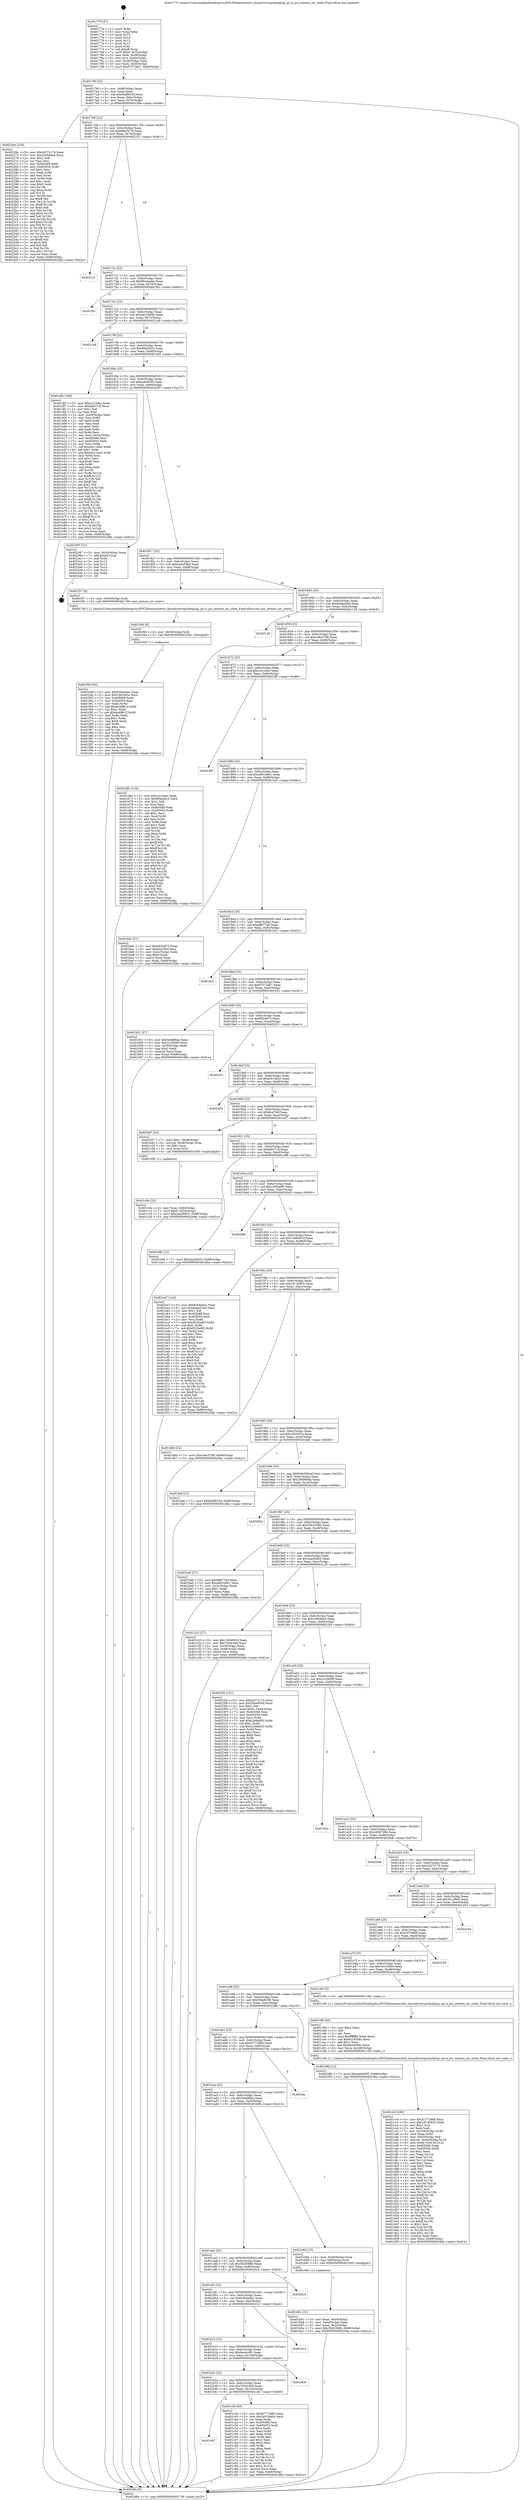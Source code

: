 digraph "0x401770" {
  label = "0x401770 (/mnt/c/Users/mathe/Desktop/tcc/POCII/binaries/extr_linuxdriverspcihotplug..pci.h_pci_restore_iov_state_Final-ollvm.out::main(0))"
  labelloc = "t"
  node[shape=record]

  Entry [label="",width=0.3,height=0.3,shape=circle,fillcolor=black,style=filled]
  "0x40179f" [label="{
     0x40179f [23]\l
     | [instrs]\l
     &nbsp;&nbsp;0x40179f \<+3\>: mov -0x68(%rbp),%eax\l
     &nbsp;&nbsp;0x4017a2 \<+2\>: mov %eax,%ecx\l
     &nbsp;&nbsp;0x4017a4 \<+6\>: sub $0x84df6334,%ecx\l
     &nbsp;&nbsp;0x4017aa \<+3\>: mov %eax,-0x6c(%rbp)\l
     &nbsp;&nbsp;0x4017ad \<+3\>: mov %ecx,-0x70(%rbp)\l
     &nbsp;&nbsp;0x4017b0 \<+6\>: je 000000000040226e \<main+0xafe\>\l
  }"]
  "0x40226e" [label="{
     0x40226e [134]\l
     | [instrs]\l
     &nbsp;&nbsp;0x40226e \<+5\>: mov $0x2e572174,%eax\l
     &nbsp;&nbsp;0x402273 \<+5\>: mov $0x2c05dda4,%ecx\l
     &nbsp;&nbsp;0x402278 \<+2\>: mov $0x1,%dl\l
     &nbsp;&nbsp;0x40227a \<+2\>: xor %esi,%esi\l
     &nbsp;&nbsp;0x40227c \<+7\>: mov 0x405068,%edi\l
     &nbsp;&nbsp;0x402283 \<+8\>: mov 0x405054,%r8d\l
     &nbsp;&nbsp;0x40228b \<+3\>: sub $0x1,%esi\l
     &nbsp;&nbsp;0x40228e \<+3\>: mov %edi,%r9d\l
     &nbsp;&nbsp;0x402291 \<+3\>: add %esi,%r9d\l
     &nbsp;&nbsp;0x402294 \<+4\>: imul %r9d,%edi\l
     &nbsp;&nbsp;0x402298 \<+3\>: and $0x1,%edi\l
     &nbsp;&nbsp;0x40229b \<+3\>: cmp $0x0,%edi\l
     &nbsp;&nbsp;0x40229e \<+4\>: sete %r10b\l
     &nbsp;&nbsp;0x4022a2 \<+4\>: cmp $0xa,%r8d\l
     &nbsp;&nbsp;0x4022a6 \<+4\>: setl %r11b\l
     &nbsp;&nbsp;0x4022aa \<+3\>: mov %r10b,%bl\l
     &nbsp;&nbsp;0x4022ad \<+3\>: xor $0xff,%bl\l
     &nbsp;&nbsp;0x4022b0 \<+3\>: mov %r11b,%r14b\l
     &nbsp;&nbsp;0x4022b3 \<+4\>: xor $0xff,%r14b\l
     &nbsp;&nbsp;0x4022b7 \<+3\>: xor $0x0,%dl\l
     &nbsp;&nbsp;0x4022ba \<+3\>: mov %bl,%r15b\l
     &nbsp;&nbsp;0x4022bd \<+4\>: and $0x0,%r15b\l
     &nbsp;&nbsp;0x4022c1 \<+3\>: and %dl,%r10b\l
     &nbsp;&nbsp;0x4022c4 \<+3\>: mov %r14b,%r12b\l
     &nbsp;&nbsp;0x4022c7 \<+4\>: and $0x0,%r12b\l
     &nbsp;&nbsp;0x4022cb \<+3\>: and %dl,%r11b\l
     &nbsp;&nbsp;0x4022ce \<+3\>: or %r10b,%r15b\l
     &nbsp;&nbsp;0x4022d1 \<+3\>: or %r11b,%r12b\l
     &nbsp;&nbsp;0x4022d4 \<+3\>: xor %r12b,%r15b\l
     &nbsp;&nbsp;0x4022d7 \<+3\>: or %r14b,%bl\l
     &nbsp;&nbsp;0x4022da \<+3\>: xor $0xff,%bl\l
     &nbsp;&nbsp;0x4022dd \<+3\>: or $0x0,%dl\l
     &nbsp;&nbsp;0x4022e0 \<+2\>: and %dl,%bl\l
     &nbsp;&nbsp;0x4022e2 \<+3\>: or %bl,%r15b\l
     &nbsp;&nbsp;0x4022e5 \<+4\>: test $0x1,%r15b\l
     &nbsp;&nbsp;0x4022e9 \<+3\>: cmovne %ecx,%eax\l
     &nbsp;&nbsp;0x4022ec \<+3\>: mov %eax,-0x68(%rbp)\l
     &nbsp;&nbsp;0x4022ef \<+5\>: jmp 000000000040248a \<main+0xd1a\>\l
  }"]
  "0x4017b6" [label="{
     0x4017b6 [22]\l
     | [instrs]\l
     &nbsp;&nbsp;0x4017b6 \<+5\>: jmp 00000000004017bb \<main+0x4b\>\l
     &nbsp;&nbsp;0x4017bb \<+3\>: mov -0x6c(%rbp),%eax\l
     &nbsp;&nbsp;0x4017be \<+5\>: sub $0x88ac5c78,%eax\l
     &nbsp;&nbsp;0x4017c3 \<+3\>: mov %eax,-0x74(%rbp)\l
     &nbsp;&nbsp;0x4017c6 \<+6\>: je 0000000000402151 \<main+0x9e1\>\l
  }"]
  Exit [label="",width=0.3,height=0.3,shape=circle,fillcolor=black,style=filled,peripheries=2]
  "0x402151" [label="{
     0x402151\l
  }", style=dashed]
  "0x4017cc" [label="{
     0x4017cc [22]\l
     | [instrs]\l
     &nbsp;&nbsp;0x4017cc \<+5\>: jmp 00000000004017d1 \<main+0x61\>\l
     &nbsp;&nbsp;0x4017d1 \<+3\>: mov -0x6c(%rbp),%eax\l
     &nbsp;&nbsp;0x4017d4 \<+5\>: sub $0x8bedae6a,%eax\l
     &nbsp;&nbsp;0x4017d9 \<+3\>: mov %eax,-0x78(%rbp)\l
     &nbsp;&nbsp;0x4017dc \<+6\>: je 0000000000401fb2 \<main+0x842\>\l
  }"]
  "0x401f49" [label="{
     0x401f49 [93]\l
     | [instrs]\l
     &nbsp;&nbsp;0x401f49 \<+5\>: mov $0x6364e4a2,%eax\l
     &nbsp;&nbsp;0x401f4e \<+5\>: mov $0x1f45302e,%ecx\l
     &nbsp;&nbsp;0x401f53 \<+7\>: mov 0x405068,%edx\l
     &nbsp;&nbsp;0x401f5a \<+7\>: mov 0x405054,%esi\l
     &nbsp;&nbsp;0x401f61 \<+3\>: mov %edx,%r8d\l
     &nbsp;&nbsp;0x401f64 \<+7\>: add $0x6cdfd61f,%r8d\l
     &nbsp;&nbsp;0x401f6b \<+4\>: sub $0x1,%r8d\l
     &nbsp;&nbsp;0x401f6f \<+7\>: sub $0x6cdfd61f,%r8d\l
     &nbsp;&nbsp;0x401f76 \<+4\>: imul %r8d,%edx\l
     &nbsp;&nbsp;0x401f7a \<+3\>: and $0x1,%edx\l
     &nbsp;&nbsp;0x401f7d \<+3\>: cmp $0x0,%edx\l
     &nbsp;&nbsp;0x401f80 \<+4\>: sete %r9b\l
     &nbsp;&nbsp;0x401f84 \<+3\>: cmp $0xa,%esi\l
     &nbsp;&nbsp;0x401f87 \<+4\>: setl %r10b\l
     &nbsp;&nbsp;0x401f8b \<+3\>: mov %r9b,%r11b\l
     &nbsp;&nbsp;0x401f8e \<+3\>: and %r10b,%r11b\l
     &nbsp;&nbsp;0x401f91 \<+3\>: xor %r10b,%r9b\l
     &nbsp;&nbsp;0x401f94 \<+3\>: or %r9b,%r11b\l
     &nbsp;&nbsp;0x401f97 \<+4\>: test $0x1,%r11b\l
     &nbsp;&nbsp;0x401f9b \<+3\>: cmovne %ecx,%eax\l
     &nbsp;&nbsp;0x401f9e \<+3\>: mov %eax,-0x68(%rbp)\l
     &nbsp;&nbsp;0x401fa1 \<+5\>: jmp 000000000040248a \<main+0xd1a\>\l
  }"]
  "0x401fb2" [label="{
     0x401fb2\l
  }", style=dashed]
  "0x4017e2" [label="{
     0x4017e2 [22]\l
     | [instrs]\l
     &nbsp;&nbsp;0x4017e2 \<+5\>: jmp 00000000004017e7 \<main+0x77\>\l
     &nbsp;&nbsp;0x4017e7 \<+3\>: mov -0x6c(%rbp),%eax\l
     &nbsp;&nbsp;0x4017ea \<+5\>: sub $0x94234490,%eax\l
     &nbsp;&nbsp;0x4017ef \<+3\>: mov %eax,-0x7c(%rbp)\l
     &nbsp;&nbsp;0x4017f2 \<+6\>: je 00000000004021a9 \<main+0xa39\>\l
  }"]
  "0x401f40" [label="{
     0x401f40 [9]\l
     | [instrs]\l
     &nbsp;&nbsp;0x401f40 \<+4\>: mov -0x50(%rbp),%rdi\l
     &nbsp;&nbsp;0x401f44 \<+5\>: call 0000000000401030 \<free@plt\>\l
     | [calls]\l
     &nbsp;&nbsp;0x401030 \{1\} (unknown)\l
  }"]
  "0x4021a9" [label="{
     0x4021a9\l
  }", style=dashed]
  "0x4017f8" [label="{
     0x4017f8 [22]\l
     | [instrs]\l
     &nbsp;&nbsp;0x4017f8 \<+5\>: jmp 00000000004017fd \<main+0x8d\>\l
     &nbsp;&nbsp;0x4017fd \<+3\>: mov -0x6c(%rbp),%eax\l
     &nbsp;&nbsp;0x401800 \<+5\>: sub $0x9f4e2b22,%eax\l
     &nbsp;&nbsp;0x401805 \<+3\>: mov %eax,-0x80(%rbp)\l
     &nbsp;&nbsp;0x401808 \<+6\>: je 0000000000401df2 \<main+0x682\>\l
  }"]
  "0x401cc0" [label="{
     0x401cc0 [160]\l
     | [instrs]\l
     &nbsp;&nbsp;0x401cc0 \<+5\>: mov $0x5c771866,%ecx\l
     &nbsp;&nbsp;0x401cc5 \<+5\>: mov $0x18136925,%edx\l
     &nbsp;&nbsp;0x401cca \<+3\>: mov $0x1,%sil\l
     &nbsp;&nbsp;0x401ccd \<+2\>: xor %edi,%edi\l
     &nbsp;&nbsp;0x401ccf \<+7\>: mov -0x108(%rbp),%r8d\l
     &nbsp;&nbsp;0x401cd6 \<+4\>: imul %eax,%r8d\l
     &nbsp;&nbsp;0x401cda \<+4\>: mov -0x50(%rbp),%r9\l
     &nbsp;&nbsp;0x401cde \<+4\>: movslq -0x54(%rbp),%r10\l
     &nbsp;&nbsp;0x401ce2 \<+4\>: mov %r8d,(%r9,%r10,4)\l
     &nbsp;&nbsp;0x401ce6 \<+7\>: mov 0x405068,%eax\l
     &nbsp;&nbsp;0x401ced \<+8\>: mov 0x405054,%r8d\l
     &nbsp;&nbsp;0x401cf5 \<+3\>: sub $0x1,%edi\l
     &nbsp;&nbsp;0x401cf8 \<+3\>: mov %eax,%r11d\l
     &nbsp;&nbsp;0x401cfb \<+3\>: add %edi,%r11d\l
     &nbsp;&nbsp;0x401cfe \<+4\>: imul %r11d,%eax\l
     &nbsp;&nbsp;0x401d02 \<+3\>: and $0x1,%eax\l
     &nbsp;&nbsp;0x401d05 \<+3\>: cmp $0x0,%eax\l
     &nbsp;&nbsp;0x401d08 \<+3\>: sete %bl\l
     &nbsp;&nbsp;0x401d0b \<+4\>: cmp $0xa,%r8d\l
     &nbsp;&nbsp;0x401d0f \<+4\>: setl %r14b\l
     &nbsp;&nbsp;0x401d13 \<+3\>: mov %bl,%r15b\l
     &nbsp;&nbsp;0x401d16 \<+4\>: xor $0xff,%r15b\l
     &nbsp;&nbsp;0x401d1a \<+3\>: mov %r14b,%r12b\l
     &nbsp;&nbsp;0x401d1d \<+4\>: xor $0xff,%r12b\l
     &nbsp;&nbsp;0x401d21 \<+4\>: xor $0x1,%sil\l
     &nbsp;&nbsp;0x401d25 \<+3\>: mov %r15b,%r13b\l
     &nbsp;&nbsp;0x401d28 \<+4\>: and $0xff,%r13b\l
     &nbsp;&nbsp;0x401d2c \<+3\>: and %sil,%bl\l
     &nbsp;&nbsp;0x401d2f \<+3\>: mov %r12b,%al\l
     &nbsp;&nbsp;0x401d32 \<+2\>: and $0xff,%al\l
     &nbsp;&nbsp;0x401d34 \<+3\>: and %sil,%r14b\l
     &nbsp;&nbsp;0x401d37 \<+3\>: or %bl,%r13b\l
     &nbsp;&nbsp;0x401d3a \<+3\>: or %r14b,%al\l
     &nbsp;&nbsp;0x401d3d \<+3\>: xor %al,%r13b\l
     &nbsp;&nbsp;0x401d40 \<+3\>: or %r12b,%r15b\l
     &nbsp;&nbsp;0x401d43 \<+4\>: xor $0xff,%r15b\l
     &nbsp;&nbsp;0x401d47 \<+4\>: or $0x1,%sil\l
     &nbsp;&nbsp;0x401d4b \<+3\>: and %sil,%r15b\l
     &nbsp;&nbsp;0x401d4e \<+3\>: or %r15b,%r13b\l
     &nbsp;&nbsp;0x401d51 \<+4\>: test $0x1,%r13b\l
     &nbsp;&nbsp;0x401d55 \<+3\>: cmovne %edx,%ecx\l
     &nbsp;&nbsp;0x401d58 \<+3\>: mov %ecx,-0x68(%rbp)\l
     &nbsp;&nbsp;0x401d5b \<+5\>: jmp 000000000040248a \<main+0xd1a\>\l
  }"]
  "0x401df2" [label="{
     0x401df2 [169]\l
     | [instrs]\l
     &nbsp;&nbsp;0x401df2 \<+5\>: mov $0xcc21bfec,%eax\l
     &nbsp;&nbsp;0x401df7 \<+5\>: mov $0xfa83718,%ecx\l
     &nbsp;&nbsp;0x401dfc \<+2\>: mov $0x1,%dl\l
     &nbsp;&nbsp;0x401dfe \<+2\>: xor %esi,%esi\l
     &nbsp;&nbsp;0x401e00 \<+3\>: mov -0x54(%rbp),%edi\l
     &nbsp;&nbsp;0x401e03 \<+3\>: mov %esi,%r8d\l
     &nbsp;&nbsp;0x401e06 \<+3\>: sub %edi,%r8d\l
     &nbsp;&nbsp;0x401e09 \<+2\>: mov %esi,%edi\l
     &nbsp;&nbsp;0x401e0b \<+3\>: sub $0x1,%edi\l
     &nbsp;&nbsp;0x401e0e \<+3\>: add %edi,%r8d\l
     &nbsp;&nbsp;0x401e11 \<+3\>: sub %r8d,%esi\l
     &nbsp;&nbsp;0x401e14 \<+3\>: mov %esi,-0x54(%rbp)\l
     &nbsp;&nbsp;0x401e17 \<+7\>: mov 0x405068,%esi\l
     &nbsp;&nbsp;0x401e1e \<+7\>: mov 0x405054,%edi\l
     &nbsp;&nbsp;0x401e25 \<+3\>: mov %esi,%r8d\l
     &nbsp;&nbsp;0x401e28 \<+7\>: sub $0xe0c12ee2,%r8d\l
     &nbsp;&nbsp;0x401e2f \<+4\>: sub $0x1,%r8d\l
     &nbsp;&nbsp;0x401e33 \<+7\>: add $0xe0c12ee2,%r8d\l
     &nbsp;&nbsp;0x401e3a \<+4\>: imul %r8d,%esi\l
     &nbsp;&nbsp;0x401e3e \<+3\>: and $0x1,%esi\l
     &nbsp;&nbsp;0x401e41 \<+3\>: cmp $0x0,%esi\l
     &nbsp;&nbsp;0x401e44 \<+4\>: sete %r9b\l
     &nbsp;&nbsp;0x401e48 \<+3\>: cmp $0xa,%edi\l
     &nbsp;&nbsp;0x401e4b \<+4\>: setl %r10b\l
     &nbsp;&nbsp;0x401e4f \<+3\>: mov %r9b,%r11b\l
     &nbsp;&nbsp;0x401e52 \<+4\>: xor $0xff,%r11b\l
     &nbsp;&nbsp;0x401e56 \<+3\>: mov %r10b,%bl\l
     &nbsp;&nbsp;0x401e59 \<+3\>: xor $0xff,%bl\l
     &nbsp;&nbsp;0x401e5c \<+3\>: xor $0x1,%dl\l
     &nbsp;&nbsp;0x401e5f \<+3\>: mov %r11b,%r14b\l
     &nbsp;&nbsp;0x401e62 \<+4\>: and $0xff,%r14b\l
     &nbsp;&nbsp;0x401e66 \<+3\>: and %dl,%r9b\l
     &nbsp;&nbsp;0x401e69 \<+3\>: mov %bl,%r15b\l
     &nbsp;&nbsp;0x401e6c \<+4\>: and $0xff,%r15b\l
     &nbsp;&nbsp;0x401e70 \<+3\>: and %dl,%r10b\l
     &nbsp;&nbsp;0x401e73 \<+3\>: or %r9b,%r14b\l
     &nbsp;&nbsp;0x401e76 \<+3\>: or %r10b,%r15b\l
     &nbsp;&nbsp;0x401e79 \<+3\>: xor %r15b,%r14b\l
     &nbsp;&nbsp;0x401e7c \<+3\>: or %bl,%r11b\l
     &nbsp;&nbsp;0x401e7f \<+4\>: xor $0xff,%r11b\l
     &nbsp;&nbsp;0x401e83 \<+3\>: or $0x1,%dl\l
     &nbsp;&nbsp;0x401e86 \<+3\>: and %dl,%r11b\l
     &nbsp;&nbsp;0x401e89 \<+3\>: or %r11b,%r14b\l
     &nbsp;&nbsp;0x401e8c \<+4\>: test $0x1,%r14b\l
     &nbsp;&nbsp;0x401e90 \<+3\>: cmovne %ecx,%eax\l
     &nbsp;&nbsp;0x401e93 \<+3\>: mov %eax,-0x68(%rbp)\l
     &nbsp;&nbsp;0x401e96 \<+5\>: jmp 000000000040248a \<main+0xd1a\>\l
  }"]
  "0x40180e" [label="{
     0x40180e [25]\l
     | [instrs]\l
     &nbsp;&nbsp;0x40180e \<+5\>: jmp 0000000000401813 \<main+0xa3\>\l
     &nbsp;&nbsp;0x401813 \<+3\>: mov -0x6c(%rbp),%eax\l
     &nbsp;&nbsp;0x401816 \<+5\>: sub $0xaa6465f5,%eax\l
     &nbsp;&nbsp;0x40181b \<+6\>: mov %eax,-0x84(%rbp)\l
     &nbsp;&nbsp;0x401821 \<+6\>: je 0000000000402397 \<main+0xc27\>\l
  }"]
  "0x401c98" [label="{
     0x401c98 [40]\l
     | [instrs]\l
     &nbsp;&nbsp;0x401c98 \<+5\>: mov $0x2,%ecx\l
     &nbsp;&nbsp;0x401c9d \<+1\>: cltd\l
     &nbsp;&nbsp;0x401c9e \<+2\>: idiv %ecx\l
     &nbsp;&nbsp;0x401ca0 \<+6\>: imul $0xfffffffe,%edx,%ecx\l
     &nbsp;&nbsp;0x401ca6 \<+6\>: sub $0x8c24358c,%ecx\l
     &nbsp;&nbsp;0x401cac \<+3\>: add $0x1,%ecx\l
     &nbsp;&nbsp;0x401caf \<+6\>: add $0x8c24358c,%ecx\l
     &nbsp;&nbsp;0x401cb5 \<+6\>: mov %ecx,-0x108(%rbp)\l
     &nbsp;&nbsp;0x401cbb \<+5\>: call 0000000000401160 \<next_i\>\l
     | [calls]\l
     &nbsp;&nbsp;0x401160 \{1\} (/mnt/c/Users/mathe/Desktop/tcc/POCII/binaries/extr_linuxdriverspcihotplug..pci.h_pci_restore_iov_state_Final-ollvm.out::next_i)\l
  }"]
  "0x402397" [label="{
     0x402397 [21]\l
     | [instrs]\l
     &nbsp;&nbsp;0x402397 \<+3\>: mov -0x34(%rbp),%eax\l
     &nbsp;&nbsp;0x40239a \<+7\>: add $0xe8,%rsp\l
     &nbsp;&nbsp;0x4023a1 \<+1\>: pop %rbx\l
     &nbsp;&nbsp;0x4023a2 \<+2\>: pop %r12\l
     &nbsp;&nbsp;0x4023a4 \<+2\>: pop %r13\l
     &nbsp;&nbsp;0x4023a6 \<+2\>: pop %r14\l
     &nbsp;&nbsp;0x4023a8 \<+2\>: pop %r15\l
     &nbsp;&nbsp;0x4023aa \<+1\>: pop %rbp\l
     &nbsp;&nbsp;0x4023ab \<+1\>: ret\l
  }"]
  "0x401827" [label="{
     0x401827 [25]\l
     | [instrs]\l
     &nbsp;&nbsp;0x401827 \<+5\>: jmp 000000000040182c \<main+0xbc\>\l
     &nbsp;&nbsp;0x40182c \<+3\>: mov -0x6c(%rbp),%eax\l
     &nbsp;&nbsp;0x40182f \<+5\>: sub $0xbada55ed,%eax\l
     &nbsp;&nbsp;0x401834 \<+6\>: mov %eax,-0x88(%rbp)\l
     &nbsp;&nbsp;0x40183a \<+6\>: je 0000000000401f37 \<main+0x7c7\>\l
  }"]
  "0x401b47" [label="{
     0x401b47\l
  }", style=dashed]
  "0x401f37" [label="{
     0x401f37 [9]\l
     | [instrs]\l
     &nbsp;&nbsp;0x401f37 \<+4\>: mov -0x50(%rbp),%rdi\l
     &nbsp;&nbsp;0x401f3b \<+5\>: call 0000000000401760 \<pci_restore_iov_state\>\l
     | [calls]\l
     &nbsp;&nbsp;0x401760 \{1\} (/mnt/c/Users/mathe/Desktop/tcc/POCII/binaries/extr_linuxdriverspcihotplug..pci.h_pci_restore_iov_state_Final-ollvm.out::pci_restore_iov_state)\l
  }"]
  "0x401840" [label="{
     0x401840 [25]\l
     | [instrs]\l
     &nbsp;&nbsp;0x401840 \<+5\>: jmp 0000000000401845 \<main+0xd5\>\l
     &nbsp;&nbsp;0x401845 \<+3\>: mov -0x6c(%rbp),%eax\l
     &nbsp;&nbsp;0x401848 \<+5\>: sub $0xbd9aa348,%eax\l
     &nbsp;&nbsp;0x40184d \<+6\>: mov %eax,-0x8c(%rbp)\l
     &nbsp;&nbsp;0x401853 \<+6\>: je 0000000000402138 \<main+0x9c8\>\l
  }"]
  "0x401c40" [label="{
     0x401c40 [83]\l
     | [instrs]\l
     &nbsp;&nbsp;0x401c40 \<+5\>: mov $0x5c771866,%eax\l
     &nbsp;&nbsp;0x401c45 \<+5\>: mov $0x3e516d04,%ecx\l
     &nbsp;&nbsp;0x401c4a \<+2\>: xor %edx,%edx\l
     &nbsp;&nbsp;0x401c4c \<+7\>: mov 0x405068,%esi\l
     &nbsp;&nbsp;0x401c53 \<+7\>: mov 0x405054,%edi\l
     &nbsp;&nbsp;0x401c5a \<+3\>: sub $0x1,%edx\l
     &nbsp;&nbsp;0x401c5d \<+3\>: mov %esi,%r8d\l
     &nbsp;&nbsp;0x401c60 \<+3\>: add %edx,%r8d\l
     &nbsp;&nbsp;0x401c63 \<+4\>: imul %r8d,%esi\l
     &nbsp;&nbsp;0x401c67 \<+3\>: and $0x1,%esi\l
     &nbsp;&nbsp;0x401c6a \<+3\>: cmp $0x0,%esi\l
     &nbsp;&nbsp;0x401c6d \<+4\>: sete %r9b\l
     &nbsp;&nbsp;0x401c71 \<+3\>: cmp $0xa,%edi\l
     &nbsp;&nbsp;0x401c74 \<+4\>: setl %r10b\l
     &nbsp;&nbsp;0x401c78 \<+3\>: mov %r9b,%r11b\l
     &nbsp;&nbsp;0x401c7b \<+3\>: and %r10b,%r11b\l
     &nbsp;&nbsp;0x401c7e \<+3\>: xor %r10b,%r9b\l
     &nbsp;&nbsp;0x401c81 \<+3\>: or %r9b,%r11b\l
     &nbsp;&nbsp;0x401c84 \<+4\>: test $0x1,%r11b\l
     &nbsp;&nbsp;0x401c88 \<+3\>: cmovne %ecx,%eax\l
     &nbsp;&nbsp;0x401c8b \<+3\>: mov %eax,-0x68(%rbp)\l
     &nbsp;&nbsp;0x401c8e \<+5\>: jmp 000000000040248a \<main+0xd1a\>\l
  }"]
  "0x402138" [label="{
     0x402138\l
  }", style=dashed]
  "0x401859" [label="{
     0x401859 [25]\l
     | [instrs]\l
     &nbsp;&nbsp;0x401859 \<+5\>: jmp 000000000040185e \<main+0xee\>\l
     &nbsp;&nbsp;0x40185e \<+3\>: mov -0x6c(%rbp),%eax\l
     &nbsp;&nbsp;0x401861 \<+5\>: sub $0xc49c379b,%eax\l
     &nbsp;&nbsp;0x401866 \<+6\>: mov %eax,-0x90(%rbp)\l
     &nbsp;&nbsp;0x40186c \<+6\>: je 0000000000401d6c \<main+0x5fc\>\l
  }"]
  "0x401b2e" [label="{
     0x401b2e [25]\l
     | [instrs]\l
     &nbsp;&nbsp;0x401b2e \<+5\>: jmp 0000000000401b33 \<main+0x3c3\>\l
     &nbsp;&nbsp;0x401b33 \<+3\>: mov -0x6c(%rbp),%eax\l
     &nbsp;&nbsp;0x401b36 \<+5\>: sub $0x7b5dc3e9,%eax\l
     &nbsp;&nbsp;0x401b3b \<+6\>: mov %eax,-0x104(%rbp)\l
     &nbsp;&nbsp;0x401b41 \<+6\>: je 0000000000401c40 \<main+0x4d0\>\l
  }"]
  "0x401d6c" [label="{
     0x401d6c [134]\l
     | [instrs]\l
     &nbsp;&nbsp;0x401d6c \<+5\>: mov $0xcc21bfec,%eax\l
     &nbsp;&nbsp;0x401d71 \<+5\>: mov $0x9f4e2b22,%ecx\l
     &nbsp;&nbsp;0x401d76 \<+2\>: mov $0x1,%dl\l
     &nbsp;&nbsp;0x401d78 \<+2\>: xor %esi,%esi\l
     &nbsp;&nbsp;0x401d7a \<+7\>: mov 0x405068,%edi\l
     &nbsp;&nbsp;0x401d81 \<+8\>: mov 0x405054,%r8d\l
     &nbsp;&nbsp;0x401d89 \<+3\>: sub $0x1,%esi\l
     &nbsp;&nbsp;0x401d8c \<+3\>: mov %edi,%r9d\l
     &nbsp;&nbsp;0x401d8f \<+3\>: add %esi,%r9d\l
     &nbsp;&nbsp;0x401d92 \<+4\>: imul %r9d,%edi\l
     &nbsp;&nbsp;0x401d96 \<+3\>: and $0x1,%edi\l
     &nbsp;&nbsp;0x401d99 \<+3\>: cmp $0x0,%edi\l
     &nbsp;&nbsp;0x401d9c \<+4\>: sete %r10b\l
     &nbsp;&nbsp;0x401da0 \<+4\>: cmp $0xa,%r8d\l
     &nbsp;&nbsp;0x401da4 \<+4\>: setl %r11b\l
     &nbsp;&nbsp;0x401da8 \<+3\>: mov %r10b,%bl\l
     &nbsp;&nbsp;0x401dab \<+3\>: xor $0xff,%bl\l
     &nbsp;&nbsp;0x401dae \<+3\>: mov %r11b,%r14b\l
     &nbsp;&nbsp;0x401db1 \<+4\>: xor $0xff,%r14b\l
     &nbsp;&nbsp;0x401db5 \<+3\>: xor $0x0,%dl\l
     &nbsp;&nbsp;0x401db8 \<+3\>: mov %bl,%r15b\l
     &nbsp;&nbsp;0x401dbb \<+4\>: and $0x0,%r15b\l
     &nbsp;&nbsp;0x401dbf \<+3\>: and %dl,%r10b\l
     &nbsp;&nbsp;0x401dc2 \<+3\>: mov %r14b,%r12b\l
     &nbsp;&nbsp;0x401dc5 \<+4\>: and $0x0,%r12b\l
     &nbsp;&nbsp;0x401dc9 \<+3\>: and %dl,%r11b\l
     &nbsp;&nbsp;0x401dcc \<+3\>: or %r10b,%r15b\l
     &nbsp;&nbsp;0x401dcf \<+3\>: or %r11b,%r12b\l
     &nbsp;&nbsp;0x401dd2 \<+3\>: xor %r12b,%r15b\l
     &nbsp;&nbsp;0x401dd5 \<+3\>: or %r14b,%bl\l
     &nbsp;&nbsp;0x401dd8 \<+3\>: xor $0xff,%bl\l
     &nbsp;&nbsp;0x401ddb \<+3\>: or $0x0,%dl\l
     &nbsp;&nbsp;0x401dde \<+2\>: and %dl,%bl\l
     &nbsp;&nbsp;0x401de0 \<+3\>: or %bl,%r15b\l
     &nbsp;&nbsp;0x401de3 \<+4\>: test $0x1,%r15b\l
     &nbsp;&nbsp;0x401de7 \<+3\>: cmovne %ecx,%eax\l
     &nbsp;&nbsp;0x401dea \<+3\>: mov %eax,-0x68(%rbp)\l
     &nbsp;&nbsp;0x401ded \<+5\>: jmp 000000000040248a \<main+0xd1a\>\l
  }"]
  "0x401872" [label="{
     0x401872 [25]\l
     | [instrs]\l
     &nbsp;&nbsp;0x401872 \<+5\>: jmp 0000000000401877 \<main+0x107\>\l
     &nbsp;&nbsp;0x401877 \<+3\>: mov -0x6c(%rbp),%eax\l
     &nbsp;&nbsp;0x40187a \<+5\>: sub $0xcc21bfec,%eax\l
     &nbsp;&nbsp;0x40187f \<+6\>: mov %eax,-0x94(%rbp)\l
     &nbsp;&nbsp;0x401885 \<+6\>: je 00000000004023f9 \<main+0xc89\>\l
  }"]
  "0x402430" [label="{
     0x402430\l
  }", style=dashed]
  "0x4023f9" [label="{
     0x4023f9\l
  }", style=dashed]
  "0x40188b" [label="{
     0x40188b [25]\l
     | [instrs]\l
     &nbsp;&nbsp;0x40188b \<+5\>: jmp 0000000000401890 \<main+0x120\>\l
     &nbsp;&nbsp;0x401890 \<+3\>: mov -0x6c(%rbp),%eax\l
     &nbsp;&nbsp;0x401893 \<+5\>: sub $0xe691d9e1,%eax\l
     &nbsp;&nbsp;0x401898 \<+6\>: mov %eax,-0x98(%rbp)\l
     &nbsp;&nbsp;0x40189e \<+6\>: je 0000000000401bdc \<main+0x46c\>\l
  }"]
  "0x401b15" [label="{
     0x401b15 [25]\l
     | [instrs]\l
     &nbsp;&nbsp;0x401b15 \<+5\>: jmp 0000000000401b1a \<main+0x3aa\>\l
     &nbsp;&nbsp;0x401b1a \<+3\>: mov -0x6c(%rbp),%eax\l
     &nbsp;&nbsp;0x401b1d \<+5\>: sub $0x6ee4c4f1,%eax\l
     &nbsp;&nbsp;0x401b22 \<+6\>: mov %eax,-0x100(%rbp)\l
     &nbsp;&nbsp;0x401b28 \<+6\>: je 0000000000402430 \<main+0xcc0\>\l
  }"]
  "0x401bdc" [label="{
     0x401bdc [27]\l
     | [instrs]\l
     &nbsp;&nbsp;0x401bdc \<+5\>: mov $0xf83cef73,%eax\l
     &nbsp;&nbsp;0x401be1 \<+5\>: mov $0xbba79cf,%ecx\l
     &nbsp;&nbsp;0x401be6 \<+3\>: mov -0x2c(%rbp),%edx\l
     &nbsp;&nbsp;0x401be9 \<+3\>: cmp $0x0,%edx\l
     &nbsp;&nbsp;0x401bec \<+3\>: cmove %ecx,%eax\l
     &nbsp;&nbsp;0x401bef \<+3\>: mov %eax,-0x68(%rbp)\l
     &nbsp;&nbsp;0x401bf2 \<+5\>: jmp 000000000040248a \<main+0xd1a\>\l
  }"]
  "0x4018a4" [label="{
     0x4018a4 [25]\l
     | [instrs]\l
     &nbsp;&nbsp;0x4018a4 \<+5\>: jmp 00000000004018a9 \<main+0x139\>\l
     &nbsp;&nbsp;0x4018a9 \<+3\>: mov -0x6c(%rbp),%eax\l
     &nbsp;&nbsp;0x4018ac \<+5\>: sub $0xeffe77ad,%eax\l
     &nbsp;&nbsp;0x4018b1 \<+6\>: mov %eax,-0x9c(%rbp)\l
     &nbsp;&nbsp;0x4018b7 \<+6\>: je 0000000000401bc1 \<main+0x451\>\l
  }"]
  "0x402412" [label="{
     0x402412\l
  }", style=dashed]
  "0x401bc1" [label="{
     0x401bc1\l
  }", style=dashed]
  "0x4018bd" [label="{
     0x4018bd [25]\l
     | [instrs]\l
     &nbsp;&nbsp;0x4018bd \<+5\>: jmp 00000000004018c2 \<main+0x152\>\l
     &nbsp;&nbsp;0x4018c2 \<+3\>: mov -0x6c(%rbp),%eax\l
     &nbsp;&nbsp;0x4018c5 \<+5\>: sub $0xf7572eb7,%eax\l
     &nbsp;&nbsp;0x4018ca \<+6\>: mov %eax,-0xa0(%rbp)\l
     &nbsp;&nbsp;0x4018d0 \<+6\>: je 0000000000401b51 \<main+0x3e1\>\l
  }"]
  "0x401afc" [label="{
     0x401afc [25]\l
     | [instrs]\l
     &nbsp;&nbsp;0x401afc \<+5\>: jmp 0000000000401b01 \<main+0x391\>\l
     &nbsp;&nbsp;0x401b01 \<+3\>: mov -0x6c(%rbp),%eax\l
     &nbsp;&nbsp;0x401b04 \<+5\>: sub $0x6364e4a2,%eax\l
     &nbsp;&nbsp;0x401b09 \<+6\>: mov %eax,-0xfc(%rbp)\l
     &nbsp;&nbsp;0x401b0f \<+6\>: je 0000000000402412 \<main+0xca2\>\l
  }"]
  "0x401b51" [label="{
     0x401b51 [27]\l
     | [instrs]\l
     &nbsp;&nbsp;0x401b51 \<+5\>: mov $0x5e9df6da,%eax\l
     &nbsp;&nbsp;0x401b56 \<+5\>: mov $0x2cc5d2f9,%ecx\l
     &nbsp;&nbsp;0x401b5b \<+3\>: mov -0x30(%rbp),%edx\l
     &nbsp;&nbsp;0x401b5e \<+3\>: cmp $0x2,%edx\l
     &nbsp;&nbsp;0x401b61 \<+3\>: cmovne %ecx,%eax\l
     &nbsp;&nbsp;0x401b64 \<+3\>: mov %eax,-0x68(%rbp)\l
     &nbsp;&nbsp;0x401b67 \<+5\>: jmp 000000000040248a \<main+0xd1a\>\l
  }"]
  "0x4018d6" [label="{
     0x4018d6 [25]\l
     | [instrs]\l
     &nbsp;&nbsp;0x4018d6 \<+5\>: jmp 00000000004018db \<main+0x16b\>\l
     &nbsp;&nbsp;0x4018db \<+3\>: mov -0x6c(%rbp),%eax\l
     &nbsp;&nbsp;0x4018de \<+5\>: sub $0xf83cef73,%eax\l
     &nbsp;&nbsp;0x4018e3 \<+6\>: mov %eax,-0xa4(%rbp)\l
     &nbsp;&nbsp;0x4018e9 \<+6\>: je 0000000000402251 \<main+0xae1\>\l
  }"]
  "0x40248a" [label="{
     0x40248a [5]\l
     | [instrs]\l
     &nbsp;&nbsp;0x40248a \<+5\>: jmp 000000000040179f \<main+0x2f\>\l
  }"]
  "0x401770" [label="{
     0x401770 [47]\l
     | [instrs]\l
     &nbsp;&nbsp;0x401770 \<+1\>: push %rbp\l
     &nbsp;&nbsp;0x401771 \<+3\>: mov %rsp,%rbp\l
     &nbsp;&nbsp;0x401774 \<+2\>: push %r15\l
     &nbsp;&nbsp;0x401776 \<+2\>: push %r14\l
     &nbsp;&nbsp;0x401778 \<+2\>: push %r13\l
     &nbsp;&nbsp;0x40177a \<+2\>: push %r12\l
     &nbsp;&nbsp;0x40177c \<+1\>: push %rbx\l
     &nbsp;&nbsp;0x40177d \<+7\>: sub $0xe8,%rsp\l
     &nbsp;&nbsp;0x401784 \<+7\>: movl $0x0,-0x34(%rbp)\l
     &nbsp;&nbsp;0x40178b \<+3\>: mov %edi,-0x38(%rbp)\l
     &nbsp;&nbsp;0x40178e \<+4\>: mov %rsi,-0x40(%rbp)\l
     &nbsp;&nbsp;0x401792 \<+3\>: mov -0x38(%rbp),%edi\l
     &nbsp;&nbsp;0x401795 \<+3\>: mov %edi,-0x30(%rbp)\l
     &nbsp;&nbsp;0x401798 \<+7\>: movl $0xf7572eb7,-0x68(%rbp)\l
  }"]
  "0x4020c4" [label="{
     0x4020c4\l
  }", style=dashed]
  "0x402251" [label="{
     0x402251\l
  }", style=dashed]
  "0x4018ef" [label="{
     0x4018ef [25]\l
     | [instrs]\l
     &nbsp;&nbsp;0x4018ef \<+5\>: jmp 00000000004018f4 \<main+0x184\>\l
     &nbsp;&nbsp;0x4018f4 \<+3\>: mov -0x6c(%rbp),%eax\l
     &nbsp;&nbsp;0x4018f7 \<+5\>: sub $0xfc914843,%eax\l
     &nbsp;&nbsp;0x4018fc \<+6\>: mov %eax,-0xa8(%rbp)\l
     &nbsp;&nbsp;0x401902 \<+6\>: je 000000000040245e \<main+0xcee\>\l
  }"]
  "0x401c0e" [label="{
     0x401c0e [23]\l
     | [instrs]\l
     &nbsp;&nbsp;0x401c0e \<+4\>: mov %rax,-0x50(%rbp)\l
     &nbsp;&nbsp;0x401c12 \<+7\>: movl $0x0,-0x54(%rbp)\l
     &nbsp;&nbsp;0x401c19 \<+7\>: movl $0x2aa3bd25,-0x68(%rbp)\l
     &nbsp;&nbsp;0x401c20 \<+5\>: jmp 000000000040248a \<main+0xd1a\>\l
  }"]
  "0x40245e" [label="{
     0x40245e\l
  }", style=dashed]
  "0x401908" [label="{
     0x401908 [25]\l
     | [instrs]\l
     &nbsp;&nbsp;0x401908 \<+5\>: jmp 000000000040190d \<main+0x19d\>\l
     &nbsp;&nbsp;0x40190d \<+3\>: mov -0x6c(%rbp),%eax\l
     &nbsp;&nbsp;0x401910 \<+5\>: sub $0xbba79cf,%eax\l
     &nbsp;&nbsp;0x401915 \<+6\>: mov %eax,-0xac(%rbp)\l
     &nbsp;&nbsp;0x40191b \<+6\>: je 0000000000401bf7 \<main+0x487\>\l
  }"]
  "0x401b91" [label="{
     0x401b91 [21]\l
     | [instrs]\l
     &nbsp;&nbsp;0x401b91 \<+3\>: mov %eax,-0x44(%rbp)\l
     &nbsp;&nbsp;0x401b94 \<+3\>: mov -0x44(%rbp),%eax\l
     &nbsp;&nbsp;0x401b97 \<+3\>: mov %eax,-0x2c(%rbp)\l
     &nbsp;&nbsp;0x401b9a \<+7\>: movl $0x25b535d0,-0x68(%rbp)\l
     &nbsp;&nbsp;0x401ba1 \<+5\>: jmp 000000000040248a \<main+0xd1a\>\l
  }"]
  "0x401bf7" [label="{
     0x401bf7 [23]\l
     | [instrs]\l
     &nbsp;&nbsp;0x401bf7 \<+7\>: movl $0x1,-0x48(%rbp)\l
     &nbsp;&nbsp;0x401bfe \<+4\>: movslq -0x48(%rbp),%rax\l
     &nbsp;&nbsp;0x401c02 \<+4\>: shl $0x2,%rax\l
     &nbsp;&nbsp;0x401c06 \<+3\>: mov %rax,%rdi\l
     &nbsp;&nbsp;0x401c09 \<+5\>: call 0000000000401050 \<malloc@plt\>\l
     | [calls]\l
     &nbsp;&nbsp;0x401050 \{1\} (unknown)\l
  }"]
  "0x401921" [label="{
     0x401921 [25]\l
     | [instrs]\l
     &nbsp;&nbsp;0x401921 \<+5\>: jmp 0000000000401926 \<main+0x1b6\>\l
     &nbsp;&nbsp;0x401926 \<+3\>: mov -0x6c(%rbp),%eax\l
     &nbsp;&nbsp;0x401929 \<+5\>: sub $0xfa83718,%eax\l
     &nbsp;&nbsp;0x40192e \<+6\>: mov %eax,-0xb0(%rbp)\l
     &nbsp;&nbsp;0x401934 \<+6\>: je 0000000000401e9b \<main+0x72b\>\l
  }"]
  "0x401ae3" [label="{
     0x401ae3 [25]\l
     | [instrs]\l
     &nbsp;&nbsp;0x401ae3 \<+5\>: jmp 0000000000401ae8 \<main+0x378\>\l
     &nbsp;&nbsp;0x401ae8 \<+3\>: mov -0x6c(%rbp),%eax\l
     &nbsp;&nbsp;0x401aeb \<+5\>: sub $0x5f23089b,%eax\l
     &nbsp;&nbsp;0x401af0 \<+6\>: mov %eax,-0xf8(%rbp)\l
     &nbsp;&nbsp;0x401af6 \<+6\>: je 00000000004020c4 \<main+0x954\>\l
  }"]
  "0x401e9b" [label="{
     0x401e9b [12]\l
     | [instrs]\l
     &nbsp;&nbsp;0x401e9b \<+7\>: movl $0x2aa3bd25,-0x68(%rbp)\l
     &nbsp;&nbsp;0x401ea2 \<+5\>: jmp 000000000040248a \<main+0xd1a\>\l
  }"]
  "0x40193a" [label="{
     0x40193a [25]\l
     | [instrs]\l
     &nbsp;&nbsp;0x40193a \<+5\>: jmp 000000000040193f \<main+0x1cf\>\l
     &nbsp;&nbsp;0x40193f \<+3\>: mov -0x6c(%rbp),%eax\l
     &nbsp;&nbsp;0x401942 \<+5\>: sub $0x1295adf0,%eax\l
     &nbsp;&nbsp;0x401947 \<+6\>: mov %eax,-0xb4(%rbp)\l
     &nbsp;&nbsp;0x40194d \<+6\>: je 00000000004020d0 \<main+0x960\>\l
  }"]
  "0x401b84" [label="{
     0x401b84 [13]\l
     | [instrs]\l
     &nbsp;&nbsp;0x401b84 \<+4\>: mov -0x40(%rbp),%rax\l
     &nbsp;&nbsp;0x401b88 \<+4\>: mov 0x8(%rax),%rdi\l
     &nbsp;&nbsp;0x401b8c \<+5\>: call 0000000000401060 \<atoi@plt\>\l
     | [calls]\l
     &nbsp;&nbsp;0x401060 \{1\} (unknown)\l
  }"]
  "0x4020d0" [label="{
     0x4020d0\l
  }", style=dashed]
  "0x401953" [label="{
     0x401953 [25]\l
     | [instrs]\l
     &nbsp;&nbsp;0x401953 \<+5\>: jmp 0000000000401958 \<main+0x1e8\>\l
     &nbsp;&nbsp;0x401958 \<+3\>: mov -0x6c(%rbp),%eax\l
     &nbsp;&nbsp;0x40195b \<+5\>: sub $0x140b0910,%eax\l
     &nbsp;&nbsp;0x401960 \<+6\>: mov %eax,-0xb8(%rbp)\l
     &nbsp;&nbsp;0x401966 \<+6\>: je 0000000000401ea7 \<main+0x737\>\l
  }"]
  "0x401aca" [label="{
     0x401aca [25]\l
     | [instrs]\l
     &nbsp;&nbsp;0x401aca \<+5\>: jmp 0000000000401acf \<main+0x35f\>\l
     &nbsp;&nbsp;0x401acf \<+3\>: mov -0x6c(%rbp),%eax\l
     &nbsp;&nbsp;0x401ad2 \<+5\>: sub $0x5e9df6da,%eax\l
     &nbsp;&nbsp;0x401ad7 \<+6\>: mov %eax,-0xf4(%rbp)\l
     &nbsp;&nbsp;0x401add \<+6\>: je 0000000000401b84 \<main+0x414\>\l
  }"]
  "0x401ea7" [label="{
     0x401ea7 [144]\l
     | [instrs]\l
     &nbsp;&nbsp;0x401ea7 \<+5\>: mov $0x6364e4a2,%eax\l
     &nbsp;&nbsp;0x401eac \<+5\>: mov $0xbada55ed,%ecx\l
     &nbsp;&nbsp;0x401eb1 \<+2\>: mov $0x1,%dl\l
     &nbsp;&nbsp;0x401eb3 \<+7\>: mov 0x405068,%esi\l
     &nbsp;&nbsp;0x401eba \<+7\>: mov 0x405054,%edi\l
     &nbsp;&nbsp;0x401ec1 \<+3\>: mov %esi,%r8d\l
     &nbsp;&nbsp;0x401ec4 \<+7\>: add $0xd326adf5,%r8d\l
     &nbsp;&nbsp;0x401ecb \<+4\>: sub $0x1,%r8d\l
     &nbsp;&nbsp;0x401ecf \<+7\>: sub $0xd326adf5,%r8d\l
     &nbsp;&nbsp;0x401ed6 \<+4\>: imul %r8d,%esi\l
     &nbsp;&nbsp;0x401eda \<+3\>: and $0x1,%esi\l
     &nbsp;&nbsp;0x401edd \<+3\>: cmp $0x0,%esi\l
     &nbsp;&nbsp;0x401ee0 \<+4\>: sete %r9b\l
     &nbsp;&nbsp;0x401ee4 \<+3\>: cmp $0xa,%edi\l
     &nbsp;&nbsp;0x401ee7 \<+4\>: setl %r10b\l
     &nbsp;&nbsp;0x401eeb \<+3\>: mov %r9b,%r11b\l
     &nbsp;&nbsp;0x401eee \<+4\>: xor $0xff,%r11b\l
     &nbsp;&nbsp;0x401ef2 \<+3\>: mov %r10b,%bl\l
     &nbsp;&nbsp;0x401ef5 \<+3\>: xor $0xff,%bl\l
     &nbsp;&nbsp;0x401ef8 \<+3\>: xor $0x0,%dl\l
     &nbsp;&nbsp;0x401efb \<+3\>: mov %r11b,%r14b\l
     &nbsp;&nbsp;0x401efe \<+4\>: and $0x0,%r14b\l
     &nbsp;&nbsp;0x401f02 \<+3\>: and %dl,%r9b\l
     &nbsp;&nbsp;0x401f05 \<+3\>: mov %bl,%r15b\l
     &nbsp;&nbsp;0x401f08 \<+4\>: and $0x0,%r15b\l
     &nbsp;&nbsp;0x401f0c \<+3\>: and %dl,%r10b\l
     &nbsp;&nbsp;0x401f0f \<+3\>: or %r9b,%r14b\l
     &nbsp;&nbsp;0x401f12 \<+3\>: or %r10b,%r15b\l
     &nbsp;&nbsp;0x401f15 \<+3\>: xor %r15b,%r14b\l
     &nbsp;&nbsp;0x401f18 \<+3\>: or %bl,%r11b\l
     &nbsp;&nbsp;0x401f1b \<+4\>: xor $0xff,%r11b\l
     &nbsp;&nbsp;0x401f1f \<+3\>: or $0x0,%dl\l
     &nbsp;&nbsp;0x401f22 \<+3\>: and %dl,%r11b\l
     &nbsp;&nbsp;0x401f25 \<+3\>: or %r11b,%r14b\l
     &nbsp;&nbsp;0x401f28 \<+4\>: test $0x1,%r14b\l
     &nbsp;&nbsp;0x401f2c \<+3\>: cmovne %ecx,%eax\l
     &nbsp;&nbsp;0x401f2f \<+3\>: mov %eax,-0x68(%rbp)\l
     &nbsp;&nbsp;0x401f32 \<+5\>: jmp 000000000040248a \<main+0xd1a\>\l
  }"]
  "0x40196c" [label="{
     0x40196c [25]\l
     | [instrs]\l
     &nbsp;&nbsp;0x40196c \<+5\>: jmp 0000000000401971 \<main+0x201\>\l
     &nbsp;&nbsp;0x401971 \<+3\>: mov -0x6c(%rbp),%eax\l
     &nbsp;&nbsp;0x401974 \<+5\>: sub $0x18136925,%eax\l
     &nbsp;&nbsp;0x401979 \<+6\>: mov %eax,-0xbc(%rbp)\l
     &nbsp;&nbsp;0x40197f \<+6\>: je 0000000000401d60 \<main+0x5f0\>\l
  }"]
  "0x4023ac" [label="{
     0x4023ac\l
  }", style=dashed]
  "0x401d60" [label="{
     0x401d60 [12]\l
     | [instrs]\l
     &nbsp;&nbsp;0x401d60 \<+7\>: movl $0xc49c379b,-0x68(%rbp)\l
     &nbsp;&nbsp;0x401d67 \<+5\>: jmp 000000000040248a \<main+0xd1a\>\l
  }"]
  "0x401985" [label="{
     0x401985 [25]\l
     | [instrs]\l
     &nbsp;&nbsp;0x401985 \<+5\>: jmp 000000000040198a \<main+0x21a\>\l
     &nbsp;&nbsp;0x40198a \<+3\>: mov -0x6c(%rbp),%eax\l
     &nbsp;&nbsp;0x40198d \<+5\>: sub $0x1f45302e,%eax\l
     &nbsp;&nbsp;0x401992 \<+6\>: mov %eax,-0xc0(%rbp)\l
     &nbsp;&nbsp;0x401998 \<+6\>: je 0000000000401fa6 \<main+0x836\>\l
  }"]
  "0x401ab1" [label="{
     0x401ab1 [25]\l
     | [instrs]\l
     &nbsp;&nbsp;0x401ab1 \<+5\>: jmp 0000000000401ab6 \<main+0x346\>\l
     &nbsp;&nbsp;0x401ab6 \<+3\>: mov -0x6c(%rbp),%eax\l
     &nbsp;&nbsp;0x401ab9 \<+5\>: sub $0x5c771866,%eax\l
     &nbsp;&nbsp;0x401abe \<+6\>: mov %eax,-0xf0(%rbp)\l
     &nbsp;&nbsp;0x401ac4 \<+6\>: je 00000000004023ac \<main+0xc3c\>\l
  }"]
  "0x401fa6" [label="{
     0x401fa6 [12]\l
     | [instrs]\l
     &nbsp;&nbsp;0x401fa6 \<+7\>: movl $0x84df6334,-0x68(%rbp)\l
     &nbsp;&nbsp;0x401fad \<+5\>: jmp 000000000040248a \<main+0xd1a\>\l
  }"]
  "0x40199e" [label="{
     0x40199e [25]\l
     | [instrs]\l
     &nbsp;&nbsp;0x40199e \<+5\>: jmp 00000000004019a3 \<main+0x233\>\l
     &nbsp;&nbsp;0x4019a3 \<+3\>: mov -0x6c(%rbp),%eax\l
     &nbsp;&nbsp;0x4019a6 \<+5\>: sub $0x2000664b,%eax\l
     &nbsp;&nbsp;0x4019ab \<+6\>: mov %eax,-0xc4(%rbp)\l
     &nbsp;&nbsp;0x4019b1 \<+6\>: je 000000000040200a \<main+0x89a\>\l
  }"]
  "0x40238b" [label="{
     0x40238b [12]\l
     | [instrs]\l
     &nbsp;&nbsp;0x40238b \<+7\>: movl $0xaa6465f5,-0x68(%rbp)\l
     &nbsp;&nbsp;0x402392 \<+5\>: jmp 000000000040248a \<main+0xd1a\>\l
  }"]
  "0x40200a" [label="{
     0x40200a\l
  }", style=dashed]
  "0x4019b7" [label="{
     0x4019b7 [25]\l
     | [instrs]\l
     &nbsp;&nbsp;0x4019b7 \<+5\>: jmp 00000000004019bc \<main+0x24c\>\l
     &nbsp;&nbsp;0x4019bc \<+3\>: mov -0x6c(%rbp),%eax\l
     &nbsp;&nbsp;0x4019bf \<+5\>: sub $0x25b535d0,%eax\l
     &nbsp;&nbsp;0x4019c4 \<+6\>: mov %eax,-0xc8(%rbp)\l
     &nbsp;&nbsp;0x4019ca \<+6\>: je 0000000000401ba6 \<main+0x436\>\l
  }"]
  "0x401a98" [label="{
     0x401a98 [25]\l
     | [instrs]\l
     &nbsp;&nbsp;0x401a98 \<+5\>: jmp 0000000000401a9d \<main+0x32d\>\l
     &nbsp;&nbsp;0x401a9d \<+3\>: mov -0x6c(%rbp),%eax\l
     &nbsp;&nbsp;0x401aa0 \<+5\>: sub $0x55be8350,%eax\l
     &nbsp;&nbsp;0x401aa5 \<+6\>: mov %eax,-0xec(%rbp)\l
     &nbsp;&nbsp;0x401aab \<+6\>: je 000000000040238b \<main+0xc1b\>\l
  }"]
  "0x401ba6" [label="{
     0x401ba6 [27]\l
     | [instrs]\l
     &nbsp;&nbsp;0x401ba6 \<+5\>: mov $0xeffe77ad,%eax\l
     &nbsp;&nbsp;0x401bab \<+5\>: mov $0xe691d9e1,%ecx\l
     &nbsp;&nbsp;0x401bb0 \<+3\>: mov -0x2c(%rbp),%edx\l
     &nbsp;&nbsp;0x401bb3 \<+3\>: cmp $0x1,%edx\l
     &nbsp;&nbsp;0x401bb6 \<+3\>: cmovl %ecx,%eax\l
     &nbsp;&nbsp;0x401bb9 \<+3\>: mov %eax,-0x68(%rbp)\l
     &nbsp;&nbsp;0x401bbc \<+5\>: jmp 000000000040248a \<main+0xd1a\>\l
  }"]
  "0x4019d0" [label="{
     0x4019d0 [25]\l
     | [instrs]\l
     &nbsp;&nbsp;0x4019d0 \<+5\>: jmp 00000000004019d5 \<main+0x265\>\l
     &nbsp;&nbsp;0x4019d5 \<+3\>: mov -0x6c(%rbp),%eax\l
     &nbsp;&nbsp;0x4019d8 \<+5\>: sub $0x2aa3bd25,%eax\l
     &nbsp;&nbsp;0x4019dd \<+6\>: mov %eax,-0xcc(%rbp)\l
     &nbsp;&nbsp;0x4019e3 \<+6\>: je 0000000000401c25 \<main+0x4b5\>\l
  }"]
  "0x401c93" [label="{
     0x401c93 [5]\l
     | [instrs]\l
     &nbsp;&nbsp;0x401c93 \<+5\>: call 0000000000401160 \<next_i\>\l
     | [calls]\l
     &nbsp;&nbsp;0x401160 \{1\} (/mnt/c/Users/mathe/Desktop/tcc/POCII/binaries/extr_linuxdriverspcihotplug..pci.h_pci_restore_iov_state_Final-ollvm.out::next_i)\l
  }"]
  "0x401c25" [label="{
     0x401c25 [27]\l
     | [instrs]\l
     &nbsp;&nbsp;0x401c25 \<+5\>: mov $0x140b0910,%eax\l
     &nbsp;&nbsp;0x401c2a \<+5\>: mov $0x7b5dc3e9,%ecx\l
     &nbsp;&nbsp;0x401c2f \<+3\>: mov -0x54(%rbp),%edx\l
     &nbsp;&nbsp;0x401c32 \<+3\>: cmp -0x48(%rbp),%edx\l
     &nbsp;&nbsp;0x401c35 \<+3\>: cmovl %ecx,%eax\l
     &nbsp;&nbsp;0x401c38 \<+3\>: mov %eax,-0x68(%rbp)\l
     &nbsp;&nbsp;0x401c3b \<+5\>: jmp 000000000040248a \<main+0xd1a\>\l
  }"]
  "0x4019e9" [label="{
     0x4019e9 [25]\l
     | [instrs]\l
     &nbsp;&nbsp;0x4019e9 \<+5\>: jmp 00000000004019ee \<main+0x27e\>\l
     &nbsp;&nbsp;0x4019ee \<+3\>: mov -0x6c(%rbp),%eax\l
     &nbsp;&nbsp;0x4019f1 \<+5\>: sub $0x2c05dda4,%eax\l
     &nbsp;&nbsp;0x4019f6 \<+6\>: mov %eax,-0xd0(%rbp)\l
     &nbsp;&nbsp;0x4019fc \<+6\>: je 00000000004022f4 \<main+0xb84\>\l
  }"]
  "0x401a7f" [label="{
     0x401a7f [25]\l
     | [instrs]\l
     &nbsp;&nbsp;0x401a7f \<+5\>: jmp 0000000000401a84 \<main+0x314\>\l
     &nbsp;&nbsp;0x401a84 \<+3\>: mov -0x6c(%rbp),%eax\l
     &nbsp;&nbsp;0x401a87 \<+5\>: sub $0x3e516d04,%eax\l
     &nbsp;&nbsp;0x401a8c \<+6\>: mov %eax,-0xe8(%rbp)\l
     &nbsp;&nbsp;0x401a92 \<+6\>: je 0000000000401c93 \<main+0x523\>\l
  }"]
  "0x4022f4" [label="{
     0x4022f4 [151]\l
     | [instrs]\l
     &nbsp;&nbsp;0x4022f4 \<+5\>: mov $0x2e572174,%eax\l
     &nbsp;&nbsp;0x4022f9 \<+5\>: mov $0x55be8350,%ecx\l
     &nbsp;&nbsp;0x4022fe \<+2\>: mov $0x1,%dl\l
     &nbsp;&nbsp;0x402300 \<+7\>: movl $0x0,-0x34(%rbp)\l
     &nbsp;&nbsp;0x402307 \<+7\>: mov 0x405068,%esi\l
     &nbsp;&nbsp;0x40230e \<+7\>: mov 0x405054,%edi\l
     &nbsp;&nbsp;0x402315 \<+3\>: mov %esi,%r8d\l
     &nbsp;&nbsp;0x402318 \<+7\>: add $0xc2e9dd55,%r8d\l
     &nbsp;&nbsp;0x40231f \<+4\>: sub $0x1,%r8d\l
     &nbsp;&nbsp;0x402323 \<+7\>: sub $0xc2e9dd55,%r8d\l
     &nbsp;&nbsp;0x40232a \<+4\>: imul %r8d,%esi\l
     &nbsp;&nbsp;0x40232e \<+3\>: and $0x1,%esi\l
     &nbsp;&nbsp;0x402331 \<+3\>: cmp $0x0,%esi\l
     &nbsp;&nbsp;0x402334 \<+4\>: sete %r9b\l
     &nbsp;&nbsp;0x402338 \<+3\>: cmp $0xa,%edi\l
     &nbsp;&nbsp;0x40233b \<+4\>: setl %r10b\l
     &nbsp;&nbsp;0x40233f \<+3\>: mov %r9b,%r11b\l
     &nbsp;&nbsp;0x402342 \<+4\>: xor $0xff,%r11b\l
     &nbsp;&nbsp;0x402346 \<+3\>: mov %r10b,%bl\l
     &nbsp;&nbsp;0x402349 \<+3\>: xor $0xff,%bl\l
     &nbsp;&nbsp;0x40234c \<+3\>: xor $0x1,%dl\l
     &nbsp;&nbsp;0x40234f \<+3\>: mov %r11b,%r14b\l
     &nbsp;&nbsp;0x402352 \<+4\>: and $0xff,%r14b\l
     &nbsp;&nbsp;0x402356 \<+3\>: and %dl,%r9b\l
     &nbsp;&nbsp;0x402359 \<+3\>: mov %bl,%r15b\l
     &nbsp;&nbsp;0x40235c \<+4\>: and $0xff,%r15b\l
     &nbsp;&nbsp;0x402360 \<+3\>: and %dl,%r10b\l
     &nbsp;&nbsp;0x402363 \<+3\>: or %r9b,%r14b\l
     &nbsp;&nbsp;0x402366 \<+3\>: or %r10b,%r15b\l
     &nbsp;&nbsp;0x402369 \<+3\>: xor %r15b,%r14b\l
     &nbsp;&nbsp;0x40236c \<+3\>: or %bl,%r11b\l
     &nbsp;&nbsp;0x40236f \<+4\>: xor $0xff,%r11b\l
     &nbsp;&nbsp;0x402373 \<+3\>: or $0x1,%dl\l
     &nbsp;&nbsp;0x402376 \<+3\>: and %dl,%r11b\l
     &nbsp;&nbsp;0x402379 \<+3\>: or %r11b,%r14b\l
     &nbsp;&nbsp;0x40237c \<+4\>: test $0x1,%r14b\l
     &nbsp;&nbsp;0x402380 \<+3\>: cmovne %ecx,%eax\l
     &nbsp;&nbsp;0x402383 \<+3\>: mov %eax,-0x68(%rbp)\l
     &nbsp;&nbsp;0x402386 \<+5\>: jmp 000000000040248a \<main+0xd1a\>\l
  }"]
  "0x401a02" [label="{
     0x401a02 [25]\l
     | [instrs]\l
     &nbsp;&nbsp;0x401a02 \<+5\>: jmp 0000000000401a07 \<main+0x297\>\l
     &nbsp;&nbsp;0x401a07 \<+3\>: mov -0x6c(%rbp),%eax\l
     &nbsp;&nbsp;0x401a0a \<+5\>: sub $0x2cc5d2f9,%eax\l
     &nbsp;&nbsp;0x401a0f \<+6\>: mov %eax,-0xd4(%rbp)\l
     &nbsp;&nbsp;0x401a15 \<+6\>: je 0000000000401b6c \<main+0x3fc\>\l
  }"]
  "0x402245" [label="{
     0x402245\l
  }", style=dashed]
  "0x401b6c" [label="{
     0x401b6c\l
  }", style=dashed]
  "0x401a1b" [label="{
     0x401a1b [25]\l
     | [instrs]\l
     &nbsp;&nbsp;0x401a1b \<+5\>: jmp 0000000000401a20 \<main+0x2b0\>\l
     &nbsp;&nbsp;0x401a20 \<+3\>: mov -0x6c(%rbp),%eax\l
     &nbsp;&nbsp;0x401a23 \<+5\>: sub $0x2d59728b,%eax\l
     &nbsp;&nbsp;0x401a28 \<+6\>: mov %eax,-0xd8(%rbp)\l
     &nbsp;&nbsp;0x401a2e \<+6\>: je 00000000004020eb \<main+0x97b\>\l
  }"]
  "0x401a66" [label="{
     0x401a66 [25]\l
     | [instrs]\l
     &nbsp;&nbsp;0x401a66 \<+5\>: jmp 0000000000401a6b \<main+0x2fb\>\l
     &nbsp;&nbsp;0x401a6b \<+3\>: mov -0x6c(%rbp),%eax\l
     &nbsp;&nbsp;0x401a6e \<+5\>: sub $0x3d7f4f69,%eax\l
     &nbsp;&nbsp;0x401a73 \<+6\>: mov %eax,-0xe4(%rbp)\l
     &nbsp;&nbsp;0x401a79 \<+6\>: je 0000000000402245 \<main+0xad5\>\l
  }"]
  "0x4020eb" [label="{
     0x4020eb\l
  }", style=dashed]
  "0x401a34" [label="{
     0x401a34 [25]\l
     | [instrs]\l
     &nbsp;&nbsp;0x401a34 \<+5\>: jmp 0000000000401a39 \<main+0x2c9\>\l
     &nbsp;&nbsp;0x401a39 \<+3\>: mov -0x6c(%rbp),%eax\l
     &nbsp;&nbsp;0x401a3c \<+5\>: sub $0x2e572174,%eax\l
     &nbsp;&nbsp;0x401a41 \<+6\>: mov %eax,-0xdc(%rbp)\l
     &nbsp;&nbsp;0x401a47 \<+6\>: je 000000000040247c \<main+0xd0c\>\l
  }"]
  "0x40225d" [label="{
     0x40225d\l
  }", style=dashed]
  "0x40247c" [label="{
     0x40247c\l
  }", style=dashed]
  "0x401a4d" [label="{
     0x401a4d [25]\l
     | [instrs]\l
     &nbsp;&nbsp;0x401a4d \<+5\>: jmp 0000000000401a52 \<main+0x2e2\>\l
     &nbsp;&nbsp;0x401a52 \<+3\>: mov -0x6c(%rbp),%eax\l
     &nbsp;&nbsp;0x401a55 \<+5\>: sub $0x3cc1f6c8,%eax\l
     &nbsp;&nbsp;0x401a5a \<+6\>: mov %eax,-0xe0(%rbp)\l
     &nbsp;&nbsp;0x401a60 \<+6\>: je 000000000040225d \<main+0xaed\>\l
  }"]
  Entry -> "0x401770" [label=" 1"]
  "0x40179f" -> "0x40226e" [label=" 1"]
  "0x40179f" -> "0x4017b6" [label=" 19"]
  "0x402397" -> Exit [label=" 1"]
  "0x4017b6" -> "0x402151" [label=" 0"]
  "0x4017b6" -> "0x4017cc" [label=" 19"]
  "0x40238b" -> "0x40248a" [label=" 1"]
  "0x4017cc" -> "0x401fb2" [label=" 0"]
  "0x4017cc" -> "0x4017e2" [label=" 19"]
  "0x4022f4" -> "0x40248a" [label=" 1"]
  "0x4017e2" -> "0x4021a9" [label=" 0"]
  "0x4017e2" -> "0x4017f8" [label=" 19"]
  "0x40226e" -> "0x40248a" [label=" 1"]
  "0x4017f8" -> "0x401df2" [label=" 1"]
  "0x4017f8" -> "0x40180e" [label=" 18"]
  "0x401fa6" -> "0x40248a" [label=" 1"]
  "0x40180e" -> "0x402397" [label=" 1"]
  "0x40180e" -> "0x401827" [label=" 17"]
  "0x401f49" -> "0x40248a" [label=" 1"]
  "0x401827" -> "0x401f37" [label=" 1"]
  "0x401827" -> "0x401840" [label=" 16"]
  "0x401f40" -> "0x401f49" [label=" 1"]
  "0x401840" -> "0x402138" [label=" 0"]
  "0x401840" -> "0x401859" [label=" 16"]
  "0x401f37" -> "0x401f40" [label=" 1"]
  "0x401859" -> "0x401d6c" [label=" 1"]
  "0x401859" -> "0x401872" [label=" 15"]
  "0x401e9b" -> "0x40248a" [label=" 1"]
  "0x401872" -> "0x4023f9" [label=" 0"]
  "0x401872" -> "0x40188b" [label=" 15"]
  "0x401df2" -> "0x40248a" [label=" 1"]
  "0x40188b" -> "0x401bdc" [label=" 1"]
  "0x40188b" -> "0x4018a4" [label=" 14"]
  "0x401d60" -> "0x40248a" [label=" 1"]
  "0x4018a4" -> "0x401bc1" [label=" 0"]
  "0x4018a4" -> "0x4018bd" [label=" 14"]
  "0x401cc0" -> "0x40248a" [label=" 1"]
  "0x4018bd" -> "0x401b51" [label=" 1"]
  "0x4018bd" -> "0x4018d6" [label=" 13"]
  "0x401b51" -> "0x40248a" [label=" 1"]
  "0x401770" -> "0x40179f" [label=" 1"]
  "0x40248a" -> "0x40179f" [label=" 19"]
  "0x401c93" -> "0x401c98" [label=" 1"]
  "0x4018d6" -> "0x402251" [label=" 0"]
  "0x4018d6" -> "0x4018ef" [label=" 13"]
  "0x401c40" -> "0x40248a" [label=" 1"]
  "0x4018ef" -> "0x40245e" [label=" 0"]
  "0x4018ef" -> "0x401908" [label=" 13"]
  "0x401b2e" -> "0x401c40" [label=" 1"]
  "0x401908" -> "0x401bf7" [label=" 1"]
  "0x401908" -> "0x401921" [label=" 12"]
  "0x401ea7" -> "0x40248a" [label=" 1"]
  "0x401921" -> "0x401e9b" [label=" 1"]
  "0x401921" -> "0x40193a" [label=" 11"]
  "0x401b15" -> "0x401b2e" [label=" 1"]
  "0x40193a" -> "0x4020d0" [label=" 0"]
  "0x40193a" -> "0x401953" [label=" 11"]
  "0x401b15" -> "0x402430" [label=" 0"]
  "0x401953" -> "0x401ea7" [label=" 1"]
  "0x401953" -> "0x40196c" [label=" 10"]
  "0x401afc" -> "0x401b15" [label=" 1"]
  "0x40196c" -> "0x401d60" [label=" 1"]
  "0x40196c" -> "0x401985" [label=" 9"]
  "0x401afc" -> "0x402412" [label=" 0"]
  "0x401985" -> "0x401fa6" [label=" 1"]
  "0x401985" -> "0x40199e" [label=" 8"]
  "0x401ae3" -> "0x401afc" [label=" 1"]
  "0x40199e" -> "0x40200a" [label=" 0"]
  "0x40199e" -> "0x4019b7" [label=" 8"]
  "0x401ae3" -> "0x4020c4" [label=" 0"]
  "0x4019b7" -> "0x401ba6" [label=" 1"]
  "0x4019b7" -> "0x4019d0" [label=" 7"]
  "0x401c25" -> "0x40248a" [label=" 2"]
  "0x4019d0" -> "0x401c25" [label=" 2"]
  "0x4019d0" -> "0x4019e9" [label=" 5"]
  "0x401c0e" -> "0x40248a" [label=" 1"]
  "0x4019e9" -> "0x4022f4" [label=" 1"]
  "0x4019e9" -> "0x401a02" [label=" 4"]
  "0x401bdc" -> "0x40248a" [label=" 1"]
  "0x401a02" -> "0x401b6c" [label=" 0"]
  "0x401a02" -> "0x401a1b" [label=" 4"]
  "0x401ba6" -> "0x40248a" [label=" 1"]
  "0x401a1b" -> "0x4020eb" [label=" 0"]
  "0x401a1b" -> "0x401a34" [label=" 4"]
  "0x401b84" -> "0x401b91" [label=" 1"]
  "0x401a34" -> "0x40247c" [label=" 0"]
  "0x401a34" -> "0x401a4d" [label=" 4"]
  "0x401aca" -> "0x401ae3" [label=" 1"]
  "0x401a4d" -> "0x40225d" [label=" 0"]
  "0x401a4d" -> "0x401a66" [label=" 4"]
  "0x401b91" -> "0x40248a" [label=" 1"]
  "0x401a66" -> "0x402245" [label=" 0"]
  "0x401a66" -> "0x401a7f" [label=" 4"]
  "0x401bf7" -> "0x401c0e" [label=" 1"]
  "0x401a7f" -> "0x401c93" [label=" 1"]
  "0x401a7f" -> "0x401a98" [label=" 3"]
  "0x401b2e" -> "0x401b47" [label=" 0"]
  "0x401a98" -> "0x40238b" [label=" 1"]
  "0x401a98" -> "0x401ab1" [label=" 2"]
  "0x401c98" -> "0x401cc0" [label=" 1"]
  "0x401ab1" -> "0x4023ac" [label=" 0"]
  "0x401ab1" -> "0x401aca" [label=" 2"]
  "0x401d6c" -> "0x40248a" [label=" 1"]
  "0x401aca" -> "0x401b84" [label=" 1"]
}
